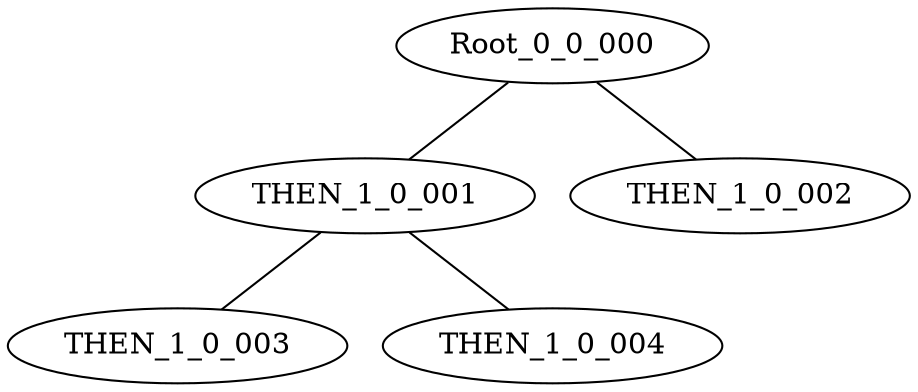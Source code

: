 digraph D {

THEN_1_0_001 -> THEN_1_0_003[shape = box, arrowhead = none]
THEN_1_0_001 -> THEN_1_0_004[shape = box, arrowhead = none]
Root_0_0_000 -> THEN_1_0_001[shape = box, arrowhead = none]
Root_0_0_000 -> THEN_1_0_002[shape = box, arrowhead = none]
}
